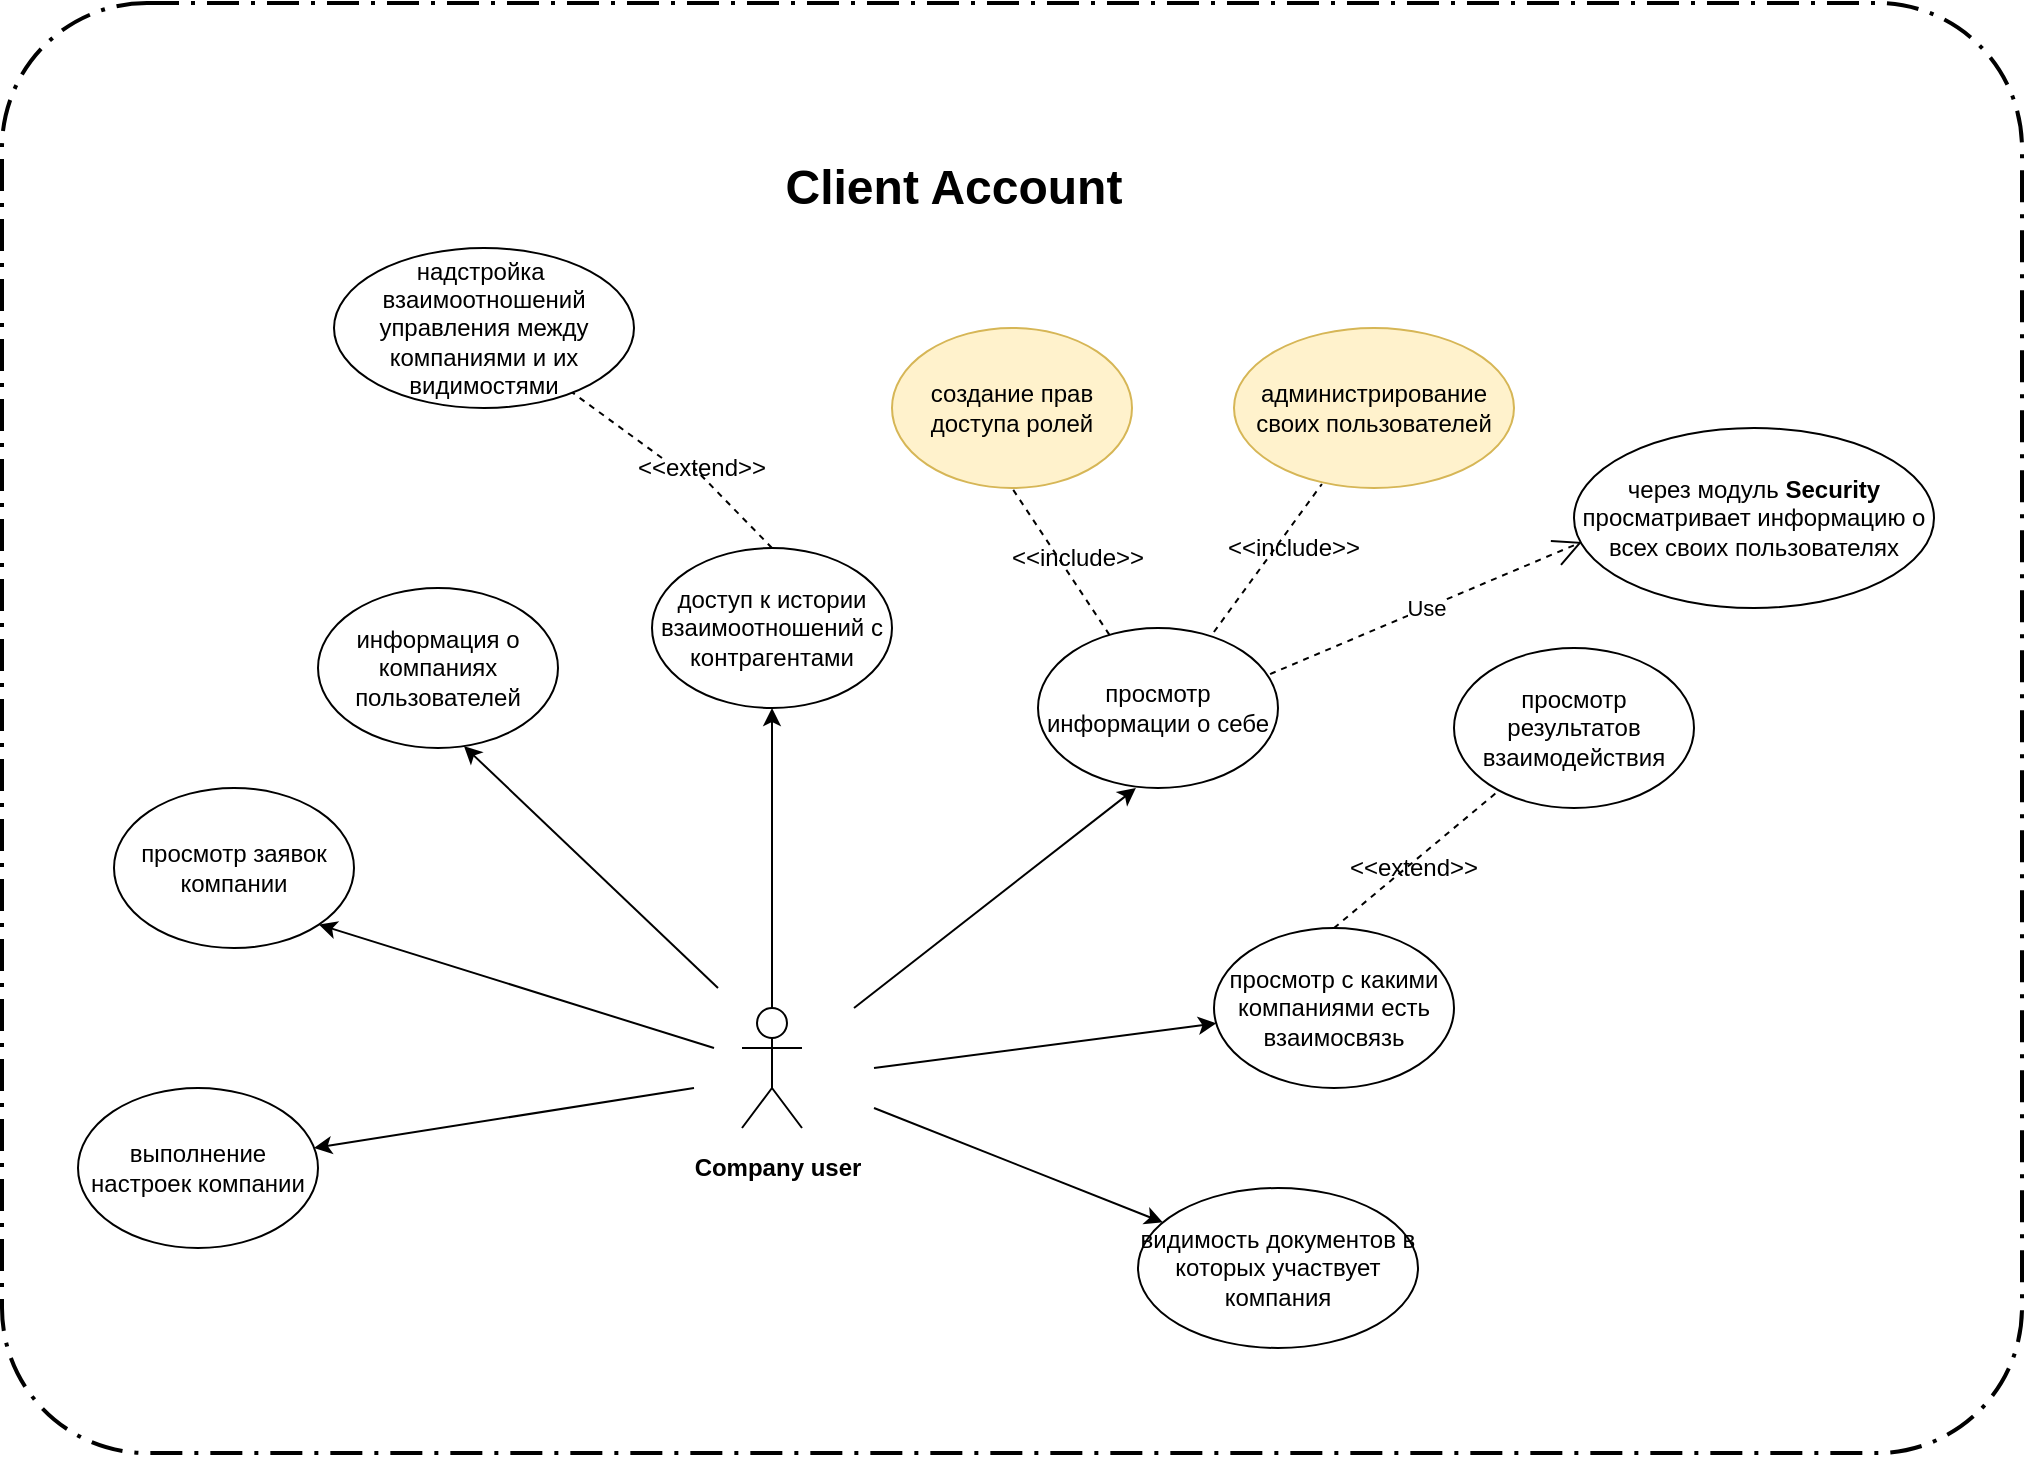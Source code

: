 <mxfile version="11.2.4" type="github" pages="1"><diagram id="waN-ESnJMkhZS1sRu087" name="Page-1"><mxGraphModel dx="1422" dy="796" grid="1" gridSize="10" guides="1" tooltips="1" connect="1" arrows="1" fold="1" page="1" pageScale="1" pageWidth="827" pageHeight="1169" math="0" shadow="0"><root><mxCell id="0"/><mxCell id="1" parent="0"/><mxCell id="AOicXz5FiR9o5SaeZK0D-3" value="информация о компаниях пользователей" style="ellipse;whiteSpace=wrap;html=1;" vertex="1" parent="1"><mxGeometry x="362" y="755" width="120" height="80" as="geometry"/></mxCell><mxCell id="AOicXz5FiR9o5SaeZK0D-4" value="Actor" style="shape=umlActor;verticalLabelPosition=bottom;labelBackgroundColor=#ffffff;verticalAlign=top;html=1;outlineConnect=0;noLabel=1;" vertex="1" parent="1"><mxGeometry x="574" y="965" width="30" height="60" as="geometry"/></mxCell><mxCell id="AOicXz5FiR9o5SaeZK0D-5" value="&lt;b&gt;Company user&lt;/b&gt;" style="text;html=1;strokeColor=none;fillColor=none;align=center;verticalAlign=middle;whiteSpace=wrap;rounded=0;" vertex="1" parent="1"><mxGeometry x="542" y="1035" width="100" height="20" as="geometry"/></mxCell><mxCell id="AOicXz5FiR9o5SaeZK0D-6" value="" style="endArrow=classic;html=1;entryX=0.5;entryY=1;entryDx=0;entryDy=0;exitX=0.5;exitY=0;exitDx=0;exitDy=0;exitPerimeter=0;" edge="1" parent="1" source="AOicXz5FiR9o5SaeZK0D-4" target="AOicXz5FiR9o5SaeZK0D-7"><mxGeometry width="50" height="50" relative="1" as="geometry"><mxPoint x="592" y="585" as="sourcePoint"/><mxPoint x="602" y="645" as="targetPoint"/></mxGeometry></mxCell><mxCell id="AOicXz5FiR9o5SaeZK0D-7" value="доступ к истории взаимоотношений с контрагентами" style="ellipse;whiteSpace=wrap;html=1;" vertex="1" parent="1"><mxGeometry x="529" y="735" width="120" height="80" as="geometry"/></mxCell><mxCell id="AOicXz5FiR9o5SaeZK0D-9" value="просмотр информации о себе" style="ellipse;whiteSpace=wrap;html=1;" vertex="1" parent="1"><mxGeometry x="722" y="775" width="120" height="80" as="geometry"/></mxCell><mxCell id="AOicXz5FiR9o5SaeZK0D-12" value="" style="endArrow=classic;html=1;entryX=0.408;entryY=1;entryDx=0;entryDy=0;entryPerimeter=0;" edge="1" parent="1" target="AOicXz5FiR9o5SaeZK0D-9"><mxGeometry width="50" height="50" relative="1" as="geometry"><mxPoint x="630" y="965" as="sourcePoint"/><mxPoint x="752" y="955" as="targetPoint"/></mxGeometry></mxCell><mxCell id="AOicXz5FiR9o5SaeZK0D-18" value="" style="endArrow=classic;html=1;entryX=0.608;entryY=0.988;entryDx=0;entryDy=0;entryPerimeter=0;" edge="1" parent="1" target="AOicXz5FiR9o5SaeZK0D-3"><mxGeometry width="50" height="50" relative="1" as="geometry"><mxPoint x="562" y="955" as="sourcePoint"/><mxPoint x="482" y="975" as="targetPoint"/></mxGeometry></mxCell><mxCell id="AOicXz5FiR9o5SaeZK0D-20" value="&lt;font style=&quot;font-size: 24px&quot;&gt;&lt;b&gt;Client Account&lt;/b&gt;&lt;/font&gt;" style="text;html=1;strokeColor=none;fillColor=none;align=center;verticalAlign=middle;whiteSpace=wrap;rounded=0;strokeWidth=2;" vertex="1" parent="1"><mxGeometry x="550" y="545" width="260" height="20" as="geometry"/></mxCell><mxCell id="AOicXz5FiR9o5SaeZK0D-22" value="просмотр заявок компании" style="ellipse;whiteSpace=wrap;html=1;strokeWidth=1;" vertex="1" parent="1"><mxGeometry x="260" y="855" width="120" height="80" as="geometry"/></mxCell><mxCell id="AOicXz5FiR9o5SaeZK0D-24" value="" style="endArrow=classic;html=1;entryX=1;entryY=1;entryDx=0;entryDy=0;" edge="1" parent="1" target="AOicXz5FiR9o5SaeZK0D-22"><mxGeometry width="50" height="50" relative="1" as="geometry"><mxPoint x="560" y="985" as="sourcePoint"/><mxPoint x="490" y="955" as="targetPoint"/></mxGeometry></mxCell><mxCell id="AOicXz5FiR9o5SaeZK0D-25" value="" style="endArrow=none;dashed=1;html=1;exitX=0.733;exitY=0.025;exitDx=0;exitDy=0;exitPerimeter=0;entryX=0.314;entryY=0.975;entryDx=0;entryDy=0;entryPerimeter=0;" edge="1" parent="1" source="AOicXz5FiR9o5SaeZK0D-9" target="AOicXz5FiR9o5SaeZK0D-26"><mxGeometry width="50" height="50" relative="1" as="geometry"><mxPoint x="790" y="785" as="sourcePoint"/><mxPoint x="840" y="735" as="targetPoint"/></mxGeometry></mxCell><mxCell id="AOicXz5FiR9o5SaeZK0D-26" value="администрирование своих пользователей" style="ellipse;whiteSpace=wrap;html=1;strokeWidth=1;fillColor=#fff2cc;strokeColor=#d6b656;" vertex="1" parent="1"><mxGeometry x="820" y="625" width="140" height="80" as="geometry"/></mxCell><mxCell id="AOicXz5FiR9o5SaeZK0D-27" value="" style="endArrow=none;dashed=1;html=1;entryX=0.5;entryY=1;entryDx=0;entryDy=0;" edge="1" parent="1" source="AOicXz5FiR9o5SaeZK0D-9" target="AOicXz5FiR9o5SaeZK0D-28"><mxGeometry width="50" height="50" relative="1" as="geometry"><mxPoint x="680" y="745" as="sourcePoint"/><mxPoint x="720" y="715" as="targetPoint"/></mxGeometry></mxCell><mxCell id="AOicXz5FiR9o5SaeZK0D-28" value="создание прав доступа ролей" style="ellipse;whiteSpace=wrap;html=1;strokeWidth=1;fillColor=#fff2cc;strokeColor=#d6b656;" vertex="1" parent="1"><mxGeometry x="649" y="625" width="120" height="80" as="geometry"/></mxCell><mxCell id="AOicXz5FiR9o5SaeZK0D-30" value="просмотр с какими компаниями есть взаимосвязь" style="ellipse;whiteSpace=wrap;html=1;strokeWidth=1;" vertex="1" parent="1"><mxGeometry x="810" y="925" width="120" height="80" as="geometry"/></mxCell><mxCell id="AOicXz5FiR9o5SaeZK0D-31" value="" style="endArrow=classic;html=1;" edge="1" parent="1" target="AOicXz5FiR9o5SaeZK0D-30"><mxGeometry width="50" height="50" relative="1" as="geometry"><mxPoint x="640" y="995" as="sourcePoint"/><mxPoint x="750" y="985" as="targetPoint"/></mxGeometry></mxCell><mxCell id="AOicXz5FiR9o5SaeZK0D-33" value="&amp;lt;&amp;lt;include&amp;gt;&amp;gt;" style="text;html=1;strokeColor=none;fillColor=none;align=center;verticalAlign=middle;whiteSpace=wrap;rounded=0;" vertex="1" parent="1"><mxGeometry x="722" y="730" width="40" height="20" as="geometry"/></mxCell><mxCell id="AOicXz5FiR9o5SaeZK0D-34" value="&amp;lt;&amp;lt;include&amp;gt;&amp;gt;" style="text;html=1;strokeColor=none;fillColor=none;align=center;verticalAlign=middle;whiteSpace=wrap;rounded=0;" vertex="1" parent="1"><mxGeometry x="830" y="725" width="40" height="20" as="geometry"/></mxCell><mxCell id="AOicXz5FiR9o5SaeZK0D-36" value="" style="endArrow=none;dashed=1;html=1;exitX=0.5;exitY=0;exitDx=0;exitDy=0;" edge="1" parent="1" source="AOicXz5FiR9o5SaeZK0D-30" target="AOicXz5FiR9o5SaeZK0D-37"><mxGeometry width="50" height="50" relative="1" as="geometry"><mxPoint x="890" y="935" as="sourcePoint"/><mxPoint x="940" y="885" as="targetPoint"/></mxGeometry></mxCell><mxCell id="AOicXz5FiR9o5SaeZK0D-37" value="просмотр результатов взаимодействия" style="ellipse;whiteSpace=wrap;html=1;strokeWidth=1;" vertex="1" parent="1"><mxGeometry x="930" y="785" width="120" height="80" as="geometry"/></mxCell><mxCell id="AOicXz5FiR9o5SaeZK0D-38" value="&amp;lt;&amp;lt;extend&amp;gt;&amp;gt;" style="text;html=1;strokeColor=none;fillColor=none;align=center;verticalAlign=middle;whiteSpace=wrap;rounded=0;" vertex="1" parent="1"><mxGeometry x="890" y="885" width="40" height="20" as="geometry"/></mxCell><mxCell id="AOicXz5FiR9o5SaeZK0D-41" value="" style="endArrow=classic;html=1;" edge="1" parent="1"><mxGeometry width="50" height="50" relative="1" as="geometry"><mxPoint x="550" y="1005" as="sourcePoint"/><mxPoint x="360" y="1035" as="targetPoint"/></mxGeometry></mxCell><mxCell id="AOicXz5FiR9o5SaeZK0D-42" value="выполнение настроек компании" style="ellipse;whiteSpace=wrap;html=1;strokeWidth=1;" vertex="1" parent="1"><mxGeometry x="242" y="1005" width="120" height="80" as="geometry"/></mxCell><mxCell id="AOicXz5FiR9o5SaeZK0D-45" value="надстройка&amp;nbsp; взаимоотношений управления между компаниями и их видимостями" style="ellipse;whiteSpace=wrap;html=1;strokeWidth=1;" vertex="1" parent="1"><mxGeometry x="370" y="585" width="150" height="80" as="geometry"/></mxCell><mxCell id="AOicXz5FiR9o5SaeZK0D-46" value="" style="endArrow=none;dashed=1;html=1;exitX=0;exitY=0.25;exitDx=0;exitDy=0;" edge="1" parent="1" source="AOicXz5FiR9o5SaeZK0D-47" target="AOicXz5FiR9o5SaeZK0D-45"><mxGeometry width="50" height="50" relative="1" as="geometry"><mxPoint x="880" y="935" as="sourcePoint"/><mxPoint x="589" y="575" as="targetPoint"/></mxGeometry></mxCell><mxCell id="AOicXz5FiR9o5SaeZK0D-47" value="&amp;lt;&amp;lt;extend&amp;gt;&amp;gt;" style="text;html=1;strokeColor=none;fillColor=none;align=center;verticalAlign=middle;whiteSpace=wrap;rounded=0;" vertex="1" parent="1"><mxGeometry x="534" y="685" width="40" height="20" as="geometry"/></mxCell><mxCell id="AOicXz5FiR9o5SaeZK0D-48" value="" style="endArrow=none;dashed=1;html=1;exitX=0.5;exitY=0;exitDx=0;exitDy=0;" edge="1" parent="1" source="AOicXz5FiR9o5SaeZK0D-7"><mxGeometry width="50" height="50" relative="1" as="geometry"><mxPoint x="589" y="735" as="sourcePoint"/><mxPoint x="550" y="695" as="targetPoint"/></mxGeometry></mxCell><mxCell id="AOicXz5FiR9o5SaeZK0D-49" value="видимость документов в которых участвует компания" style="ellipse;whiteSpace=wrap;html=1;strokeWidth=1;" vertex="1" parent="1"><mxGeometry x="772" y="1055" width="140" height="80" as="geometry"/></mxCell><mxCell id="AOicXz5FiR9o5SaeZK0D-50" value="" style="endArrow=classic;html=1;" edge="1" parent="1" target="AOicXz5FiR9o5SaeZK0D-49"><mxGeometry width="50" height="50" relative="1" as="geometry"><mxPoint x="640" y="1015" as="sourcePoint"/><mxPoint x="740" y="1025" as="targetPoint"/></mxGeometry></mxCell><mxCell id="AOicXz5FiR9o5SaeZK0D-53" value="" style="rounded=1;arcSize=10;dashed=1;strokeColor=#000000;fillColor=none;gradientColor=none;dashPattern=8 3 1 3;strokeWidth=2;" vertex="1" parent="1"><mxGeometry x="204" y="462.5" width="1010" height="725" as="geometry"/></mxCell><mxCell id="AOicXz5FiR9o5SaeZK0D-54" value="Use" style="endArrow=open;endSize=12;dashed=1;html=1;exitX=0.967;exitY=0.288;exitDx=0;exitDy=0;exitPerimeter=0;entryX=0.022;entryY=0.633;entryDx=0;entryDy=0;entryPerimeter=0;" edge="1" parent="1" source="AOicXz5FiR9o5SaeZK0D-9" target="AOicXz5FiR9o5SaeZK0D-55"><mxGeometry width="160" relative="1" as="geometry"><mxPoint x="880" y="775" as="sourcePoint"/><mxPoint x="1020" y="725" as="targetPoint"/></mxGeometry></mxCell><mxCell id="AOicXz5FiR9o5SaeZK0D-55" value="через модуль &lt;b&gt;Security &lt;/b&gt;просматривает информацию о всех своих пользователях" style="ellipse;whiteSpace=wrap;html=1;strokeWidth=1;" vertex="1" parent="1"><mxGeometry x="990" y="675" width="180" height="90" as="geometry"/></mxCell></root></mxGraphModel></diagram></mxfile>